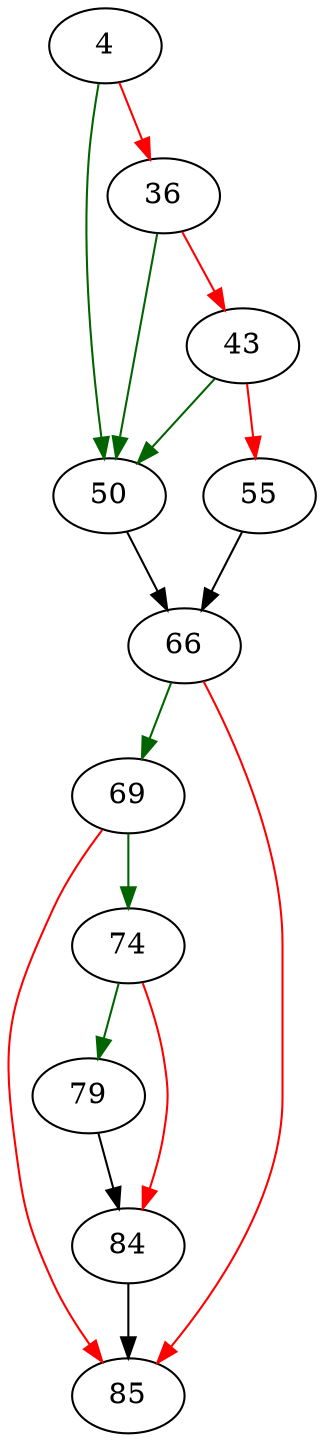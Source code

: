 strict digraph "sqlite3VtabCallCreate" {
	// Node definitions.
	4 [entry=true];
	50;
	36;
	43;
	55;
	66;
	69;
	85;
	74;
	79;
	84;

	// Edge definitions.
	4 -> 50 [
		color=darkgreen
		cond=true
	];
	4 -> 36 [
		color=red
		cond=false
	];
	50 -> 66;
	36 -> 50 [
		color=darkgreen
		cond=true
	];
	36 -> 43 [
		color=red
		cond=false
	];
	43 -> 50 [
		color=darkgreen
		cond=true
	];
	43 -> 55 [
		color=red
		cond=false
	];
	55 -> 66;
	66 -> 69 [
		color=darkgreen
		cond=true
	];
	66 -> 85 [
		color=red
		cond=false
	];
	69 -> 85 [
		color=red
		cond=false
	];
	69 -> 74 [
		color=darkgreen
		cond=true
	];
	74 -> 79 [
		color=darkgreen
		cond=true
	];
	74 -> 84 [
		color=red
		cond=false
	];
	79 -> 84;
	84 -> 85;
}